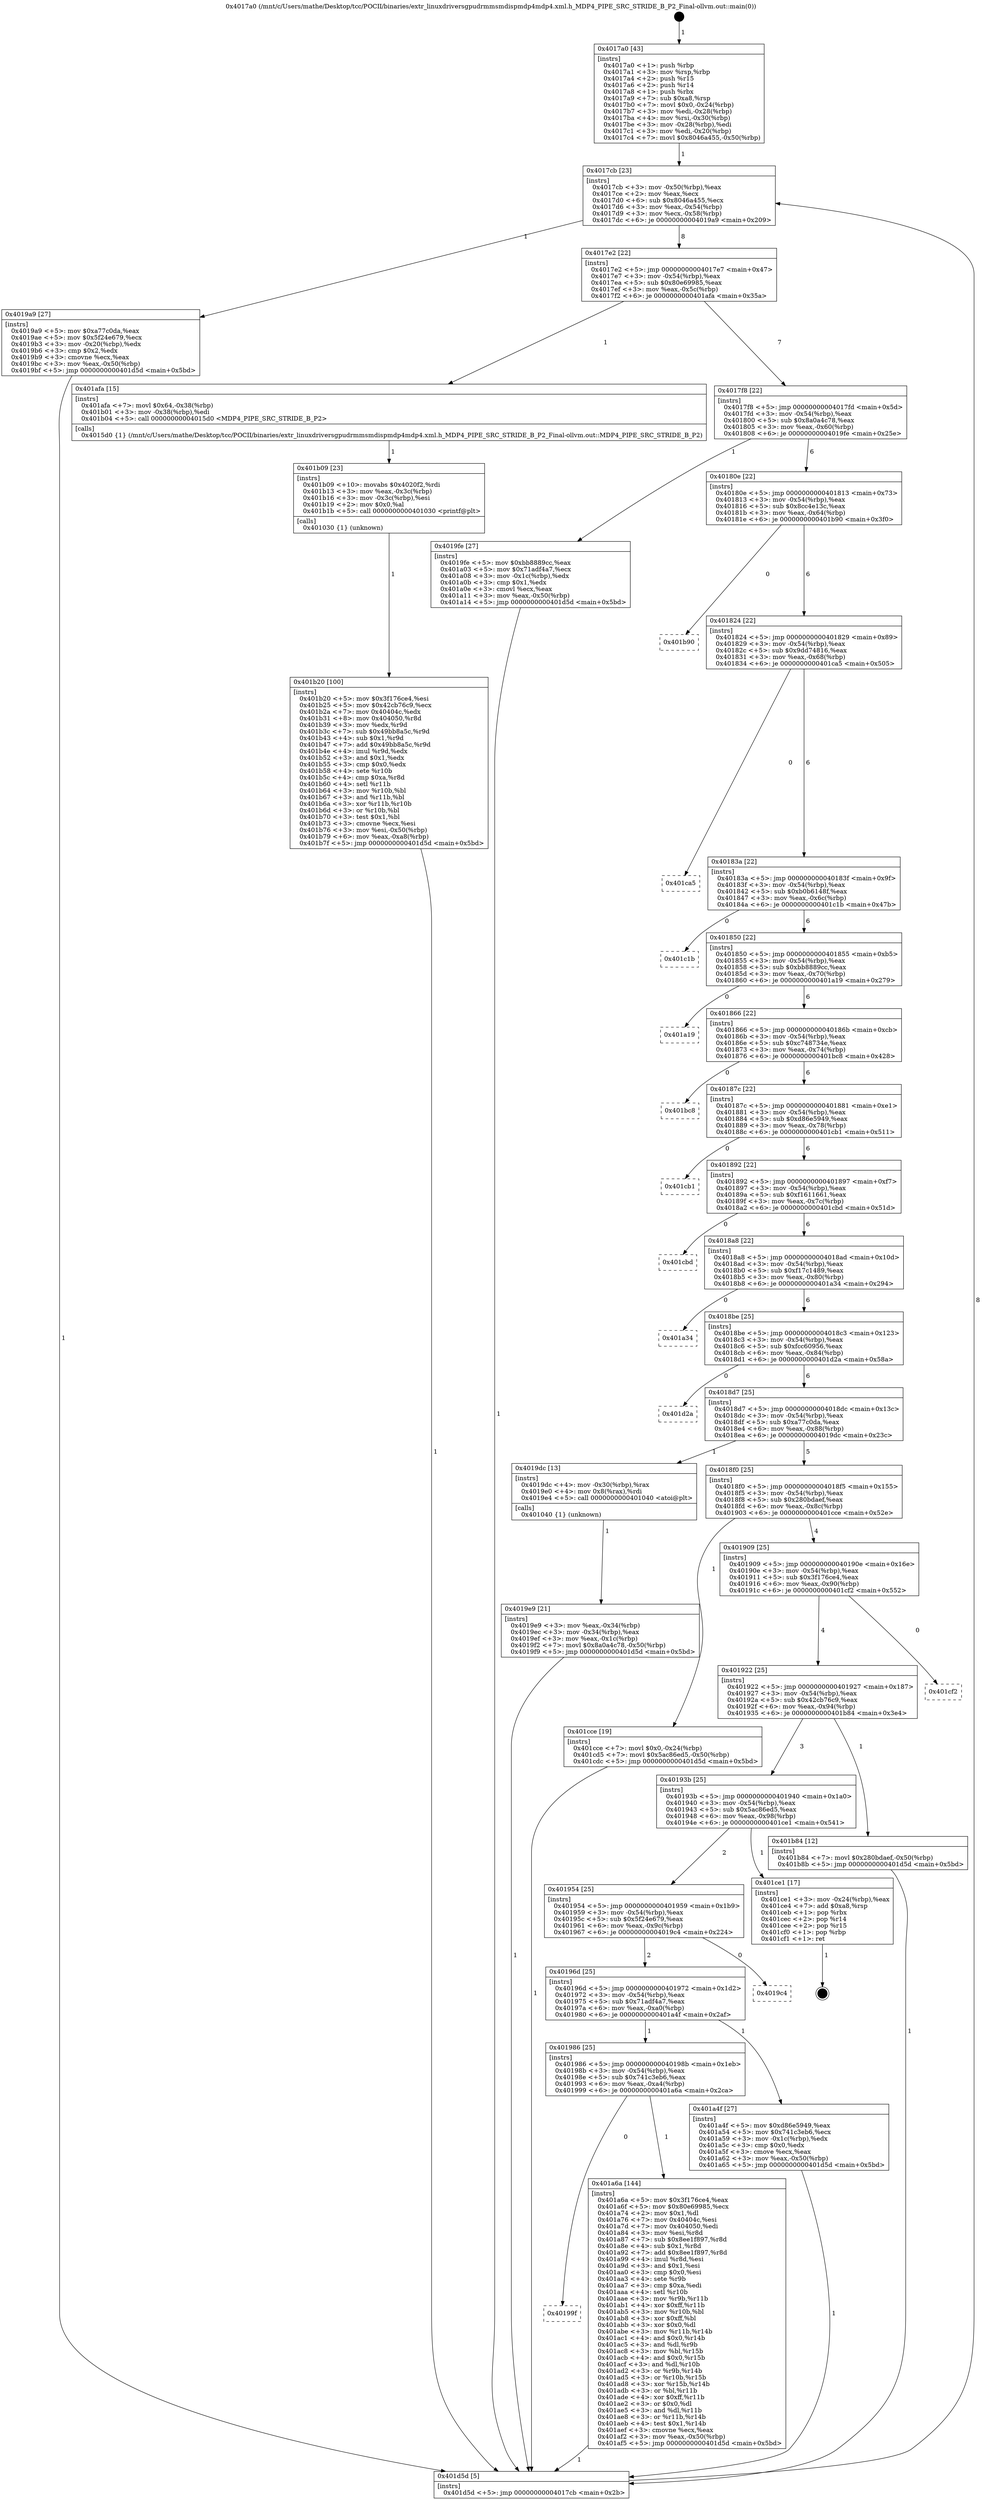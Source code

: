 digraph "0x4017a0" {
  label = "0x4017a0 (/mnt/c/Users/mathe/Desktop/tcc/POCII/binaries/extr_linuxdriversgpudrmmsmdispmdp4mdp4.xml.h_MDP4_PIPE_SRC_STRIDE_B_P2_Final-ollvm.out::main(0))"
  labelloc = "t"
  node[shape=record]

  Entry [label="",width=0.3,height=0.3,shape=circle,fillcolor=black,style=filled]
  "0x4017cb" [label="{
     0x4017cb [23]\l
     | [instrs]\l
     &nbsp;&nbsp;0x4017cb \<+3\>: mov -0x50(%rbp),%eax\l
     &nbsp;&nbsp;0x4017ce \<+2\>: mov %eax,%ecx\l
     &nbsp;&nbsp;0x4017d0 \<+6\>: sub $0x8046a455,%ecx\l
     &nbsp;&nbsp;0x4017d6 \<+3\>: mov %eax,-0x54(%rbp)\l
     &nbsp;&nbsp;0x4017d9 \<+3\>: mov %ecx,-0x58(%rbp)\l
     &nbsp;&nbsp;0x4017dc \<+6\>: je 00000000004019a9 \<main+0x209\>\l
  }"]
  "0x4019a9" [label="{
     0x4019a9 [27]\l
     | [instrs]\l
     &nbsp;&nbsp;0x4019a9 \<+5\>: mov $0xa77c0da,%eax\l
     &nbsp;&nbsp;0x4019ae \<+5\>: mov $0x5f24e679,%ecx\l
     &nbsp;&nbsp;0x4019b3 \<+3\>: mov -0x20(%rbp),%edx\l
     &nbsp;&nbsp;0x4019b6 \<+3\>: cmp $0x2,%edx\l
     &nbsp;&nbsp;0x4019b9 \<+3\>: cmovne %ecx,%eax\l
     &nbsp;&nbsp;0x4019bc \<+3\>: mov %eax,-0x50(%rbp)\l
     &nbsp;&nbsp;0x4019bf \<+5\>: jmp 0000000000401d5d \<main+0x5bd\>\l
  }"]
  "0x4017e2" [label="{
     0x4017e2 [22]\l
     | [instrs]\l
     &nbsp;&nbsp;0x4017e2 \<+5\>: jmp 00000000004017e7 \<main+0x47\>\l
     &nbsp;&nbsp;0x4017e7 \<+3\>: mov -0x54(%rbp),%eax\l
     &nbsp;&nbsp;0x4017ea \<+5\>: sub $0x80e69985,%eax\l
     &nbsp;&nbsp;0x4017ef \<+3\>: mov %eax,-0x5c(%rbp)\l
     &nbsp;&nbsp;0x4017f2 \<+6\>: je 0000000000401afa \<main+0x35a\>\l
  }"]
  "0x401d5d" [label="{
     0x401d5d [5]\l
     | [instrs]\l
     &nbsp;&nbsp;0x401d5d \<+5\>: jmp 00000000004017cb \<main+0x2b\>\l
  }"]
  "0x4017a0" [label="{
     0x4017a0 [43]\l
     | [instrs]\l
     &nbsp;&nbsp;0x4017a0 \<+1\>: push %rbp\l
     &nbsp;&nbsp;0x4017a1 \<+3\>: mov %rsp,%rbp\l
     &nbsp;&nbsp;0x4017a4 \<+2\>: push %r15\l
     &nbsp;&nbsp;0x4017a6 \<+2\>: push %r14\l
     &nbsp;&nbsp;0x4017a8 \<+1\>: push %rbx\l
     &nbsp;&nbsp;0x4017a9 \<+7\>: sub $0xa8,%rsp\l
     &nbsp;&nbsp;0x4017b0 \<+7\>: movl $0x0,-0x24(%rbp)\l
     &nbsp;&nbsp;0x4017b7 \<+3\>: mov %edi,-0x28(%rbp)\l
     &nbsp;&nbsp;0x4017ba \<+4\>: mov %rsi,-0x30(%rbp)\l
     &nbsp;&nbsp;0x4017be \<+3\>: mov -0x28(%rbp),%edi\l
     &nbsp;&nbsp;0x4017c1 \<+3\>: mov %edi,-0x20(%rbp)\l
     &nbsp;&nbsp;0x4017c4 \<+7\>: movl $0x8046a455,-0x50(%rbp)\l
  }"]
  Exit [label="",width=0.3,height=0.3,shape=circle,fillcolor=black,style=filled,peripheries=2]
  "0x401afa" [label="{
     0x401afa [15]\l
     | [instrs]\l
     &nbsp;&nbsp;0x401afa \<+7\>: movl $0x64,-0x38(%rbp)\l
     &nbsp;&nbsp;0x401b01 \<+3\>: mov -0x38(%rbp),%edi\l
     &nbsp;&nbsp;0x401b04 \<+5\>: call 00000000004015d0 \<MDP4_PIPE_SRC_STRIDE_B_P2\>\l
     | [calls]\l
     &nbsp;&nbsp;0x4015d0 \{1\} (/mnt/c/Users/mathe/Desktop/tcc/POCII/binaries/extr_linuxdriversgpudrmmsmdispmdp4mdp4.xml.h_MDP4_PIPE_SRC_STRIDE_B_P2_Final-ollvm.out::MDP4_PIPE_SRC_STRIDE_B_P2)\l
  }"]
  "0x4017f8" [label="{
     0x4017f8 [22]\l
     | [instrs]\l
     &nbsp;&nbsp;0x4017f8 \<+5\>: jmp 00000000004017fd \<main+0x5d\>\l
     &nbsp;&nbsp;0x4017fd \<+3\>: mov -0x54(%rbp),%eax\l
     &nbsp;&nbsp;0x401800 \<+5\>: sub $0x8a0a4c78,%eax\l
     &nbsp;&nbsp;0x401805 \<+3\>: mov %eax,-0x60(%rbp)\l
     &nbsp;&nbsp;0x401808 \<+6\>: je 00000000004019fe \<main+0x25e\>\l
  }"]
  "0x401b20" [label="{
     0x401b20 [100]\l
     | [instrs]\l
     &nbsp;&nbsp;0x401b20 \<+5\>: mov $0x3f176ce4,%esi\l
     &nbsp;&nbsp;0x401b25 \<+5\>: mov $0x42cb76c9,%ecx\l
     &nbsp;&nbsp;0x401b2a \<+7\>: mov 0x40404c,%edx\l
     &nbsp;&nbsp;0x401b31 \<+8\>: mov 0x404050,%r8d\l
     &nbsp;&nbsp;0x401b39 \<+3\>: mov %edx,%r9d\l
     &nbsp;&nbsp;0x401b3c \<+7\>: sub $0x49bb8a5c,%r9d\l
     &nbsp;&nbsp;0x401b43 \<+4\>: sub $0x1,%r9d\l
     &nbsp;&nbsp;0x401b47 \<+7\>: add $0x49bb8a5c,%r9d\l
     &nbsp;&nbsp;0x401b4e \<+4\>: imul %r9d,%edx\l
     &nbsp;&nbsp;0x401b52 \<+3\>: and $0x1,%edx\l
     &nbsp;&nbsp;0x401b55 \<+3\>: cmp $0x0,%edx\l
     &nbsp;&nbsp;0x401b58 \<+4\>: sete %r10b\l
     &nbsp;&nbsp;0x401b5c \<+4\>: cmp $0xa,%r8d\l
     &nbsp;&nbsp;0x401b60 \<+4\>: setl %r11b\l
     &nbsp;&nbsp;0x401b64 \<+3\>: mov %r10b,%bl\l
     &nbsp;&nbsp;0x401b67 \<+3\>: and %r11b,%bl\l
     &nbsp;&nbsp;0x401b6a \<+3\>: xor %r11b,%r10b\l
     &nbsp;&nbsp;0x401b6d \<+3\>: or %r10b,%bl\l
     &nbsp;&nbsp;0x401b70 \<+3\>: test $0x1,%bl\l
     &nbsp;&nbsp;0x401b73 \<+3\>: cmovne %ecx,%esi\l
     &nbsp;&nbsp;0x401b76 \<+3\>: mov %esi,-0x50(%rbp)\l
     &nbsp;&nbsp;0x401b79 \<+6\>: mov %eax,-0xa8(%rbp)\l
     &nbsp;&nbsp;0x401b7f \<+5\>: jmp 0000000000401d5d \<main+0x5bd\>\l
  }"]
  "0x4019fe" [label="{
     0x4019fe [27]\l
     | [instrs]\l
     &nbsp;&nbsp;0x4019fe \<+5\>: mov $0xbb8889cc,%eax\l
     &nbsp;&nbsp;0x401a03 \<+5\>: mov $0x71adf4a7,%ecx\l
     &nbsp;&nbsp;0x401a08 \<+3\>: mov -0x1c(%rbp),%edx\l
     &nbsp;&nbsp;0x401a0b \<+3\>: cmp $0x1,%edx\l
     &nbsp;&nbsp;0x401a0e \<+3\>: cmovl %ecx,%eax\l
     &nbsp;&nbsp;0x401a11 \<+3\>: mov %eax,-0x50(%rbp)\l
     &nbsp;&nbsp;0x401a14 \<+5\>: jmp 0000000000401d5d \<main+0x5bd\>\l
  }"]
  "0x40180e" [label="{
     0x40180e [22]\l
     | [instrs]\l
     &nbsp;&nbsp;0x40180e \<+5\>: jmp 0000000000401813 \<main+0x73\>\l
     &nbsp;&nbsp;0x401813 \<+3\>: mov -0x54(%rbp),%eax\l
     &nbsp;&nbsp;0x401816 \<+5\>: sub $0x8cc4e13c,%eax\l
     &nbsp;&nbsp;0x40181b \<+3\>: mov %eax,-0x64(%rbp)\l
     &nbsp;&nbsp;0x40181e \<+6\>: je 0000000000401b90 \<main+0x3f0\>\l
  }"]
  "0x401b09" [label="{
     0x401b09 [23]\l
     | [instrs]\l
     &nbsp;&nbsp;0x401b09 \<+10\>: movabs $0x4020f2,%rdi\l
     &nbsp;&nbsp;0x401b13 \<+3\>: mov %eax,-0x3c(%rbp)\l
     &nbsp;&nbsp;0x401b16 \<+3\>: mov -0x3c(%rbp),%esi\l
     &nbsp;&nbsp;0x401b19 \<+2\>: mov $0x0,%al\l
     &nbsp;&nbsp;0x401b1b \<+5\>: call 0000000000401030 \<printf@plt\>\l
     | [calls]\l
     &nbsp;&nbsp;0x401030 \{1\} (unknown)\l
  }"]
  "0x401b90" [label="{
     0x401b90\l
  }", style=dashed]
  "0x401824" [label="{
     0x401824 [22]\l
     | [instrs]\l
     &nbsp;&nbsp;0x401824 \<+5\>: jmp 0000000000401829 \<main+0x89\>\l
     &nbsp;&nbsp;0x401829 \<+3\>: mov -0x54(%rbp),%eax\l
     &nbsp;&nbsp;0x40182c \<+5\>: sub $0x9dd74816,%eax\l
     &nbsp;&nbsp;0x401831 \<+3\>: mov %eax,-0x68(%rbp)\l
     &nbsp;&nbsp;0x401834 \<+6\>: je 0000000000401ca5 \<main+0x505\>\l
  }"]
  "0x40199f" [label="{
     0x40199f\l
  }", style=dashed]
  "0x401ca5" [label="{
     0x401ca5\l
  }", style=dashed]
  "0x40183a" [label="{
     0x40183a [22]\l
     | [instrs]\l
     &nbsp;&nbsp;0x40183a \<+5\>: jmp 000000000040183f \<main+0x9f\>\l
     &nbsp;&nbsp;0x40183f \<+3\>: mov -0x54(%rbp),%eax\l
     &nbsp;&nbsp;0x401842 \<+5\>: sub $0xb0b6148f,%eax\l
     &nbsp;&nbsp;0x401847 \<+3\>: mov %eax,-0x6c(%rbp)\l
     &nbsp;&nbsp;0x40184a \<+6\>: je 0000000000401c1b \<main+0x47b\>\l
  }"]
  "0x401a6a" [label="{
     0x401a6a [144]\l
     | [instrs]\l
     &nbsp;&nbsp;0x401a6a \<+5\>: mov $0x3f176ce4,%eax\l
     &nbsp;&nbsp;0x401a6f \<+5\>: mov $0x80e69985,%ecx\l
     &nbsp;&nbsp;0x401a74 \<+2\>: mov $0x1,%dl\l
     &nbsp;&nbsp;0x401a76 \<+7\>: mov 0x40404c,%esi\l
     &nbsp;&nbsp;0x401a7d \<+7\>: mov 0x404050,%edi\l
     &nbsp;&nbsp;0x401a84 \<+3\>: mov %esi,%r8d\l
     &nbsp;&nbsp;0x401a87 \<+7\>: sub $0x8ee1f897,%r8d\l
     &nbsp;&nbsp;0x401a8e \<+4\>: sub $0x1,%r8d\l
     &nbsp;&nbsp;0x401a92 \<+7\>: add $0x8ee1f897,%r8d\l
     &nbsp;&nbsp;0x401a99 \<+4\>: imul %r8d,%esi\l
     &nbsp;&nbsp;0x401a9d \<+3\>: and $0x1,%esi\l
     &nbsp;&nbsp;0x401aa0 \<+3\>: cmp $0x0,%esi\l
     &nbsp;&nbsp;0x401aa3 \<+4\>: sete %r9b\l
     &nbsp;&nbsp;0x401aa7 \<+3\>: cmp $0xa,%edi\l
     &nbsp;&nbsp;0x401aaa \<+4\>: setl %r10b\l
     &nbsp;&nbsp;0x401aae \<+3\>: mov %r9b,%r11b\l
     &nbsp;&nbsp;0x401ab1 \<+4\>: xor $0xff,%r11b\l
     &nbsp;&nbsp;0x401ab5 \<+3\>: mov %r10b,%bl\l
     &nbsp;&nbsp;0x401ab8 \<+3\>: xor $0xff,%bl\l
     &nbsp;&nbsp;0x401abb \<+3\>: xor $0x0,%dl\l
     &nbsp;&nbsp;0x401abe \<+3\>: mov %r11b,%r14b\l
     &nbsp;&nbsp;0x401ac1 \<+4\>: and $0x0,%r14b\l
     &nbsp;&nbsp;0x401ac5 \<+3\>: and %dl,%r9b\l
     &nbsp;&nbsp;0x401ac8 \<+3\>: mov %bl,%r15b\l
     &nbsp;&nbsp;0x401acb \<+4\>: and $0x0,%r15b\l
     &nbsp;&nbsp;0x401acf \<+3\>: and %dl,%r10b\l
     &nbsp;&nbsp;0x401ad2 \<+3\>: or %r9b,%r14b\l
     &nbsp;&nbsp;0x401ad5 \<+3\>: or %r10b,%r15b\l
     &nbsp;&nbsp;0x401ad8 \<+3\>: xor %r15b,%r14b\l
     &nbsp;&nbsp;0x401adb \<+3\>: or %bl,%r11b\l
     &nbsp;&nbsp;0x401ade \<+4\>: xor $0xff,%r11b\l
     &nbsp;&nbsp;0x401ae2 \<+3\>: or $0x0,%dl\l
     &nbsp;&nbsp;0x401ae5 \<+3\>: and %dl,%r11b\l
     &nbsp;&nbsp;0x401ae8 \<+3\>: or %r11b,%r14b\l
     &nbsp;&nbsp;0x401aeb \<+4\>: test $0x1,%r14b\l
     &nbsp;&nbsp;0x401aef \<+3\>: cmovne %ecx,%eax\l
     &nbsp;&nbsp;0x401af2 \<+3\>: mov %eax,-0x50(%rbp)\l
     &nbsp;&nbsp;0x401af5 \<+5\>: jmp 0000000000401d5d \<main+0x5bd\>\l
  }"]
  "0x401c1b" [label="{
     0x401c1b\l
  }", style=dashed]
  "0x401850" [label="{
     0x401850 [22]\l
     | [instrs]\l
     &nbsp;&nbsp;0x401850 \<+5\>: jmp 0000000000401855 \<main+0xb5\>\l
     &nbsp;&nbsp;0x401855 \<+3\>: mov -0x54(%rbp),%eax\l
     &nbsp;&nbsp;0x401858 \<+5\>: sub $0xbb8889cc,%eax\l
     &nbsp;&nbsp;0x40185d \<+3\>: mov %eax,-0x70(%rbp)\l
     &nbsp;&nbsp;0x401860 \<+6\>: je 0000000000401a19 \<main+0x279\>\l
  }"]
  "0x401986" [label="{
     0x401986 [25]\l
     | [instrs]\l
     &nbsp;&nbsp;0x401986 \<+5\>: jmp 000000000040198b \<main+0x1eb\>\l
     &nbsp;&nbsp;0x40198b \<+3\>: mov -0x54(%rbp),%eax\l
     &nbsp;&nbsp;0x40198e \<+5\>: sub $0x741c3eb6,%eax\l
     &nbsp;&nbsp;0x401993 \<+6\>: mov %eax,-0xa4(%rbp)\l
     &nbsp;&nbsp;0x401999 \<+6\>: je 0000000000401a6a \<main+0x2ca\>\l
  }"]
  "0x401a19" [label="{
     0x401a19\l
  }", style=dashed]
  "0x401866" [label="{
     0x401866 [22]\l
     | [instrs]\l
     &nbsp;&nbsp;0x401866 \<+5\>: jmp 000000000040186b \<main+0xcb\>\l
     &nbsp;&nbsp;0x40186b \<+3\>: mov -0x54(%rbp),%eax\l
     &nbsp;&nbsp;0x40186e \<+5\>: sub $0xc748734e,%eax\l
     &nbsp;&nbsp;0x401873 \<+3\>: mov %eax,-0x74(%rbp)\l
     &nbsp;&nbsp;0x401876 \<+6\>: je 0000000000401bc8 \<main+0x428\>\l
  }"]
  "0x401a4f" [label="{
     0x401a4f [27]\l
     | [instrs]\l
     &nbsp;&nbsp;0x401a4f \<+5\>: mov $0xd86e5949,%eax\l
     &nbsp;&nbsp;0x401a54 \<+5\>: mov $0x741c3eb6,%ecx\l
     &nbsp;&nbsp;0x401a59 \<+3\>: mov -0x1c(%rbp),%edx\l
     &nbsp;&nbsp;0x401a5c \<+3\>: cmp $0x0,%edx\l
     &nbsp;&nbsp;0x401a5f \<+3\>: cmove %ecx,%eax\l
     &nbsp;&nbsp;0x401a62 \<+3\>: mov %eax,-0x50(%rbp)\l
     &nbsp;&nbsp;0x401a65 \<+5\>: jmp 0000000000401d5d \<main+0x5bd\>\l
  }"]
  "0x401bc8" [label="{
     0x401bc8\l
  }", style=dashed]
  "0x40187c" [label="{
     0x40187c [22]\l
     | [instrs]\l
     &nbsp;&nbsp;0x40187c \<+5\>: jmp 0000000000401881 \<main+0xe1\>\l
     &nbsp;&nbsp;0x401881 \<+3\>: mov -0x54(%rbp),%eax\l
     &nbsp;&nbsp;0x401884 \<+5\>: sub $0xd86e5949,%eax\l
     &nbsp;&nbsp;0x401889 \<+3\>: mov %eax,-0x78(%rbp)\l
     &nbsp;&nbsp;0x40188c \<+6\>: je 0000000000401cb1 \<main+0x511\>\l
  }"]
  "0x40196d" [label="{
     0x40196d [25]\l
     | [instrs]\l
     &nbsp;&nbsp;0x40196d \<+5\>: jmp 0000000000401972 \<main+0x1d2\>\l
     &nbsp;&nbsp;0x401972 \<+3\>: mov -0x54(%rbp),%eax\l
     &nbsp;&nbsp;0x401975 \<+5\>: sub $0x71adf4a7,%eax\l
     &nbsp;&nbsp;0x40197a \<+6\>: mov %eax,-0xa0(%rbp)\l
     &nbsp;&nbsp;0x401980 \<+6\>: je 0000000000401a4f \<main+0x2af\>\l
  }"]
  "0x401cb1" [label="{
     0x401cb1\l
  }", style=dashed]
  "0x401892" [label="{
     0x401892 [22]\l
     | [instrs]\l
     &nbsp;&nbsp;0x401892 \<+5\>: jmp 0000000000401897 \<main+0xf7\>\l
     &nbsp;&nbsp;0x401897 \<+3\>: mov -0x54(%rbp),%eax\l
     &nbsp;&nbsp;0x40189a \<+5\>: sub $0xf1611661,%eax\l
     &nbsp;&nbsp;0x40189f \<+3\>: mov %eax,-0x7c(%rbp)\l
     &nbsp;&nbsp;0x4018a2 \<+6\>: je 0000000000401cbd \<main+0x51d\>\l
  }"]
  "0x4019c4" [label="{
     0x4019c4\l
  }", style=dashed]
  "0x401cbd" [label="{
     0x401cbd\l
  }", style=dashed]
  "0x4018a8" [label="{
     0x4018a8 [22]\l
     | [instrs]\l
     &nbsp;&nbsp;0x4018a8 \<+5\>: jmp 00000000004018ad \<main+0x10d\>\l
     &nbsp;&nbsp;0x4018ad \<+3\>: mov -0x54(%rbp),%eax\l
     &nbsp;&nbsp;0x4018b0 \<+5\>: sub $0xf17c1489,%eax\l
     &nbsp;&nbsp;0x4018b5 \<+3\>: mov %eax,-0x80(%rbp)\l
     &nbsp;&nbsp;0x4018b8 \<+6\>: je 0000000000401a34 \<main+0x294\>\l
  }"]
  "0x401954" [label="{
     0x401954 [25]\l
     | [instrs]\l
     &nbsp;&nbsp;0x401954 \<+5\>: jmp 0000000000401959 \<main+0x1b9\>\l
     &nbsp;&nbsp;0x401959 \<+3\>: mov -0x54(%rbp),%eax\l
     &nbsp;&nbsp;0x40195c \<+5\>: sub $0x5f24e679,%eax\l
     &nbsp;&nbsp;0x401961 \<+6\>: mov %eax,-0x9c(%rbp)\l
     &nbsp;&nbsp;0x401967 \<+6\>: je 00000000004019c4 \<main+0x224\>\l
  }"]
  "0x401a34" [label="{
     0x401a34\l
  }", style=dashed]
  "0x4018be" [label="{
     0x4018be [25]\l
     | [instrs]\l
     &nbsp;&nbsp;0x4018be \<+5\>: jmp 00000000004018c3 \<main+0x123\>\l
     &nbsp;&nbsp;0x4018c3 \<+3\>: mov -0x54(%rbp),%eax\l
     &nbsp;&nbsp;0x4018c6 \<+5\>: sub $0xfcc60956,%eax\l
     &nbsp;&nbsp;0x4018cb \<+6\>: mov %eax,-0x84(%rbp)\l
     &nbsp;&nbsp;0x4018d1 \<+6\>: je 0000000000401d2a \<main+0x58a\>\l
  }"]
  "0x401ce1" [label="{
     0x401ce1 [17]\l
     | [instrs]\l
     &nbsp;&nbsp;0x401ce1 \<+3\>: mov -0x24(%rbp),%eax\l
     &nbsp;&nbsp;0x401ce4 \<+7\>: add $0xa8,%rsp\l
     &nbsp;&nbsp;0x401ceb \<+1\>: pop %rbx\l
     &nbsp;&nbsp;0x401cec \<+2\>: pop %r14\l
     &nbsp;&nbsp;0x401cee \<+2\>: pop %r15\l
     &nbsp;&nbsp;0x401cf0 \<+1\>: pop %rbp\l
     &nbsp;&nbsp;0x401cf1 \<+1\>: ret\l
  }"]
  "0x401d2a" [label="{
     0x401d2a\l
  }", style=dashed]
  "0x4018d7" [label="{
     0x4018d7 [25]\l
     | [instrs]\l
     &nbsp;&nbsp;0x4018d7 \<+5\>: jmp 00000000004018dc \<main+0x13c\>\l
     &nbsp;&nbsp;0x4018dc \<+3\>: mov -0x54(%rbp),%eax\l
     &nbsp;&nbsp;0x4018df \<+5\>: sub $0xa77c0da,%eax\l
     &nbsp;&nbsp;0x4018e4 \<+6\>: mov %eax,-0x88(%rbp)\l
     &nbsp;&nbsp;0x4018ea \<+6\>: je 00000000004019dc \<main+0x23c\>\l
  }"]
  "0x40193b" [label="{
     0x40193b [25]\l
     | [instrs]\l
     &nbsp;&nbsp;0x40193b \<+5\>: jmp 0000000000401940 \<main+0x1a0\>\l
     &nbsp;&nbsp;0x401940 \<+3\>: mov -0x54(%rbp),%eax\l
     &nbsp;&nbsp;0x401943 \<+5\>: sub $0x5ac86ed5,%eax\l
     &nbsp;&nbsp;0x401948 \<+6\>: mov %eax,-0x98(%rbp)\l
     &nbsp;&nbsp;0x40194e \<+6\>: je 0000000000401ce1 \<main+0x541\>\l
  }"]
  "0x4019dc" [label="{
     0x4019dc [13]\l
     | [instrs]\l
     &nbsp;&nbsp;0x4019dc \<+4\>: mov -0x30(%rbp),%rax\l
     &nbsp;&nbsp;0x4019e0 \<+4\>: mov 0x8(%rax),%rdi\l
     &nbsp;&nbsp;0x4019e4 \<+5\>: call 0000000000401040 \<atoi@plt\>\l
     | [calls]\l
     &nbsp;&nbsp;0x401040 \{1\} (unknown)\l
  }"]
  "0x4018f0" [label="{
     0x4018f0 [25]\l
     | [instrs]\l
     &nbsp;&nbsp;0x4018f0 \<+5\>: jmp 00000000004018f5 \<main+0x155\>\l
     &nbsp;&nbsp;0x4018f5 \<+3\>: mov -0x54(%rbp),%eax\l
     &nbsp;&nbsp;0x4018f8 \<+5\>: sub $0x280bdaef,%eax\l
     &nbsp;&nbsp;0x4018fd \<+6\>: mov %eax,-0x8c(%rbp)\l
     &nbsp;&nbsp;0x401903 \<+6\>: je 0000000000401cce \<main+0x52e\>\l
  }"]
  "0x4019e9" [label="{
     0x4019e9 [21]\l
     | [instrs]\l
     &nbsp;&nbsp;0x4019e9 \<+3\>: mov %eax,-0x34(%rbp)\l
     &nbsp;&nbsp;0x4019ec \<+3\>: mov -0x34(%rbp),%eax\l
     &nbsp;&nbsp;0x4019ef \<+3\>: mov %eax,-0x1c(%rbp)\l
     &nbsp;&nbsp;0x4019f2 \<+7\>: movl $0x8a0a4c78,-0x50(%rbp)\l
     &nbsp;&nbsp;0x4019f9 \<+5\>: jmp 0000000000401d5d \<main+0x5bd\>\l
  }"]
  "0x401b84" [label="{
     0x401b84 [12]\l
     | [instrs]\l
     &nbsp;&nbsp;0x401b84 \<+7\>: movl $0x280bdaef,-0x50(%rbp)\l
     &nbsp;&nbsp;0x401b8b \<+5\>: jmp 0000000000401d5d \<main+0x5bd\>\l
  }"]
  "0x401cce" [label="{
     0x401cce [19]\l
     | [instrs]\l
     &nbsp;&nbsp;0x401cce \<+7\>: movl $0x0,-0x24(%rbp)\l
     &nbsp;&nbsp;0x401cd5 \<+7\>: movl $0x5ac86ed5,-0x50(%rbp)\l
     &nbsp;&nbsp;0x401cdc \<+5\>: jmp 0000000000401d5d \<main+0x5bd\>\l
  }"]
  "0x401909" [label="{
     0x401909 [25]\l
     | [instrs]\l
     &nbsp;&nbsp;0x401909 \<+5\>: jmp 000000000040190e \<main+0x16e\>\l
     &nbsp;&nbsp;0x40190e \<+3\>: mov -0x54(%rbp),%eax\l
     &nbsp;&nbsp;0x401911 \<+5\>: sub $0x3f176ce4,%eax\l
     &nbsp;&nbsp;0x401916 \<+6\>: mov %eax,-0x90(%rbp)\l
     &nbsp;&nbsp;0x40191c \<+6\>: je 0000000000401cf2 \<main+0x552\>\l
  }"]
  "0x401922" [label="{
     0x401922 [25]\l
     | [instrs]\l
     &nbsp;&nbsp;0x401922 \<+5\>: jmp 0000000000401927 \<main+0x187\>\l
     &nbsp;&nbsp;0x401927 \<+3\>: mov -0x54(%rbp),%eax\l
     &nbsp;&nbsp;0x40192a \<+5\>: sub $0x42cb76c9,%eax\l
     &nbsp;&nbsp;0x40192f \<+6\>: mov %eax,-0x94(%rbp)\l
     &nbsp;&nbsp;0x401935 \<+6\>: je 0000000000401b84 \<main+0x3e4\>\l
  }"]
  "0x401cf2" [label="{
     0x401cf2\l
  }", style=dashed]
  Entry -> "0x4017a0" [label=" 1"]
  "0x4017cb" -> "0x4019a9" [label=" 1"]
  "0x4017cb" -> "0x4017e2" [label=" 8"]
  "0x4019a9" -> "0x401d5d" [label=" 1"]
  "0x4017a0" -> "0x4017cb" [label=" 1"]
  "0x401d5d" -> "0x4017cb" [label=" 8"]
  "0x401ce1" -> Exit [label=" 1"]
  "0x4017e2" -> "0x401afa" [label=" 1"]
  "0x4017e2" -> "0x4017f8" [label=" 7"]
  "0x401cce" -> "0x401d5d" [label=" 1"]
  "0x4017f8" -> "0x4019fe" [label=" 1"]
  "0x4017f8" -> "0x40180e" [label=" 6"]
  "0x401b84" -> "0x401d5d" [label=" 1"]
  "0x40180e" -> "0x401b90" [label=" 0"]
  "0x40180e" -> "0x401824" [label=" 6"]
  "0x401b20" -> "0x401d5d" [label=" 1"]
  "0x401824" -> "0x401ca5" [label=" 0"]
  "0x401824" -> "0x40183a" [label=" 6"]
  "0x401b09" -> "0x401b20" [label=" 1"]
  "0x40183a" -> "0x401c1b" [label=" 0"]
  "0x40183a" -> "0x401850" [label=" 6"]
  "0x401afa" -> "0x401b09" [label=" 1"]
  "0x401850" -> "0x401a19" [label=" 0"]
  "0x401850" -> "0x401866" [label=" 6"]
  "0x401986" -> "0x40199f" [label=" 0"]
  "0x401866" -> "0x401bc8" [label=" 0"]
  "0x401866" -> "0x40187c" [label=" 6"]
  "0x401986" -> "0x401a6a" [label=" 1"]
  "0x40187c" -> "0x401cb1" [label=" 0"]
  "0x40187c" -> "0x401892" [label=" 6"]
  "0x401a4f" -> "0x401d5d" [label=" 1"]
  "0x401892" -> "0x401cbd" [label=" 0"]
  "0x401892" -> "0x4018a8" [label=" 6"]
  "0x40196d" -> "0x401986" [label=" 1"]
  "0x4018a8" -> "0x401a34" [label=" 0"]
  "0x4018a8" -> "0x4018be" [label=" 6"]
  "0x401a6a" -> "0x401d5d" [label=" 1"]
  "0x4018be" -> "0x401d2a" [label=" 0"]
  "0x4018be" -> "0x4018d7" [label=" 6"]
  "0x401954" -> "0x40196d" [label=" 2"]
  "0x4018d7" -> "0x4019dc" [label=" 1"]
  "0x4018d7" -> "0x4018f0" [label=" 5"]
  "0x4019dc" -> "0x4019e9" [label=" 1"]
  "0x4019e9" -> "0x401d5d" [label=" 1"]
  "0x4019fe" -> "0x401d5d" [label=" 1"]
  "0x40196d" -> "0x401a4f" [label=" 1"]
  "0x4018f0" -> "0x401cce" [label=" 1"]
  "0x4018f0" -> "0x401909" [label=" 4"]
  "0x40193b" -> "0x401954" [label=" 2"]
  "0x401909" -> "0x401cf2" [label=" 0"]
  "0x401909" -> "0x401922" [label=" 4"]
  "0x40193b" -> "0x401ce1" [label=" 1"]
  "0x401922" -> "0x401b84" [label=" 1"]
  "0x401922" -> "0x40193b" [label=" 3"]
  "0x401954" -> "0x4019c4" [label=" 0"]
}
